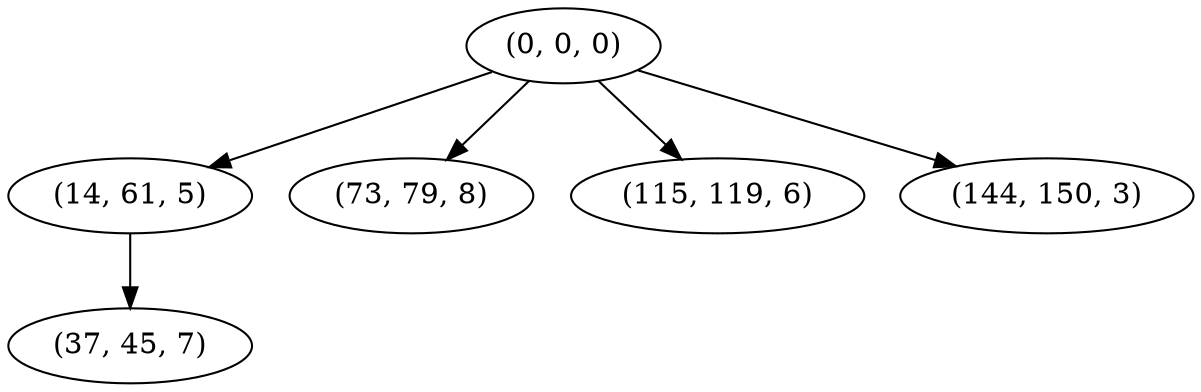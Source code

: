 digraph tree {
    "(0, 0, 0)";
    "(14, 61, 5)";
    "(37, 45, 7)";
    "(73, 79, 8)";
    "(115, 119, 6)";
    "(144, 150, 3)";
    "(0, 0, 0)" -> "(14, 61, 5)";
    "(0, 0, 0)" -> "(73, 79, 8)";
    "(0, 0, 0)" -> "(115, 119, 6)";
    "(0, 0, 0)" -> "(144, 150, 3)";
    "(14, 61, 5)" -> "(37, 45, 7)";
}
